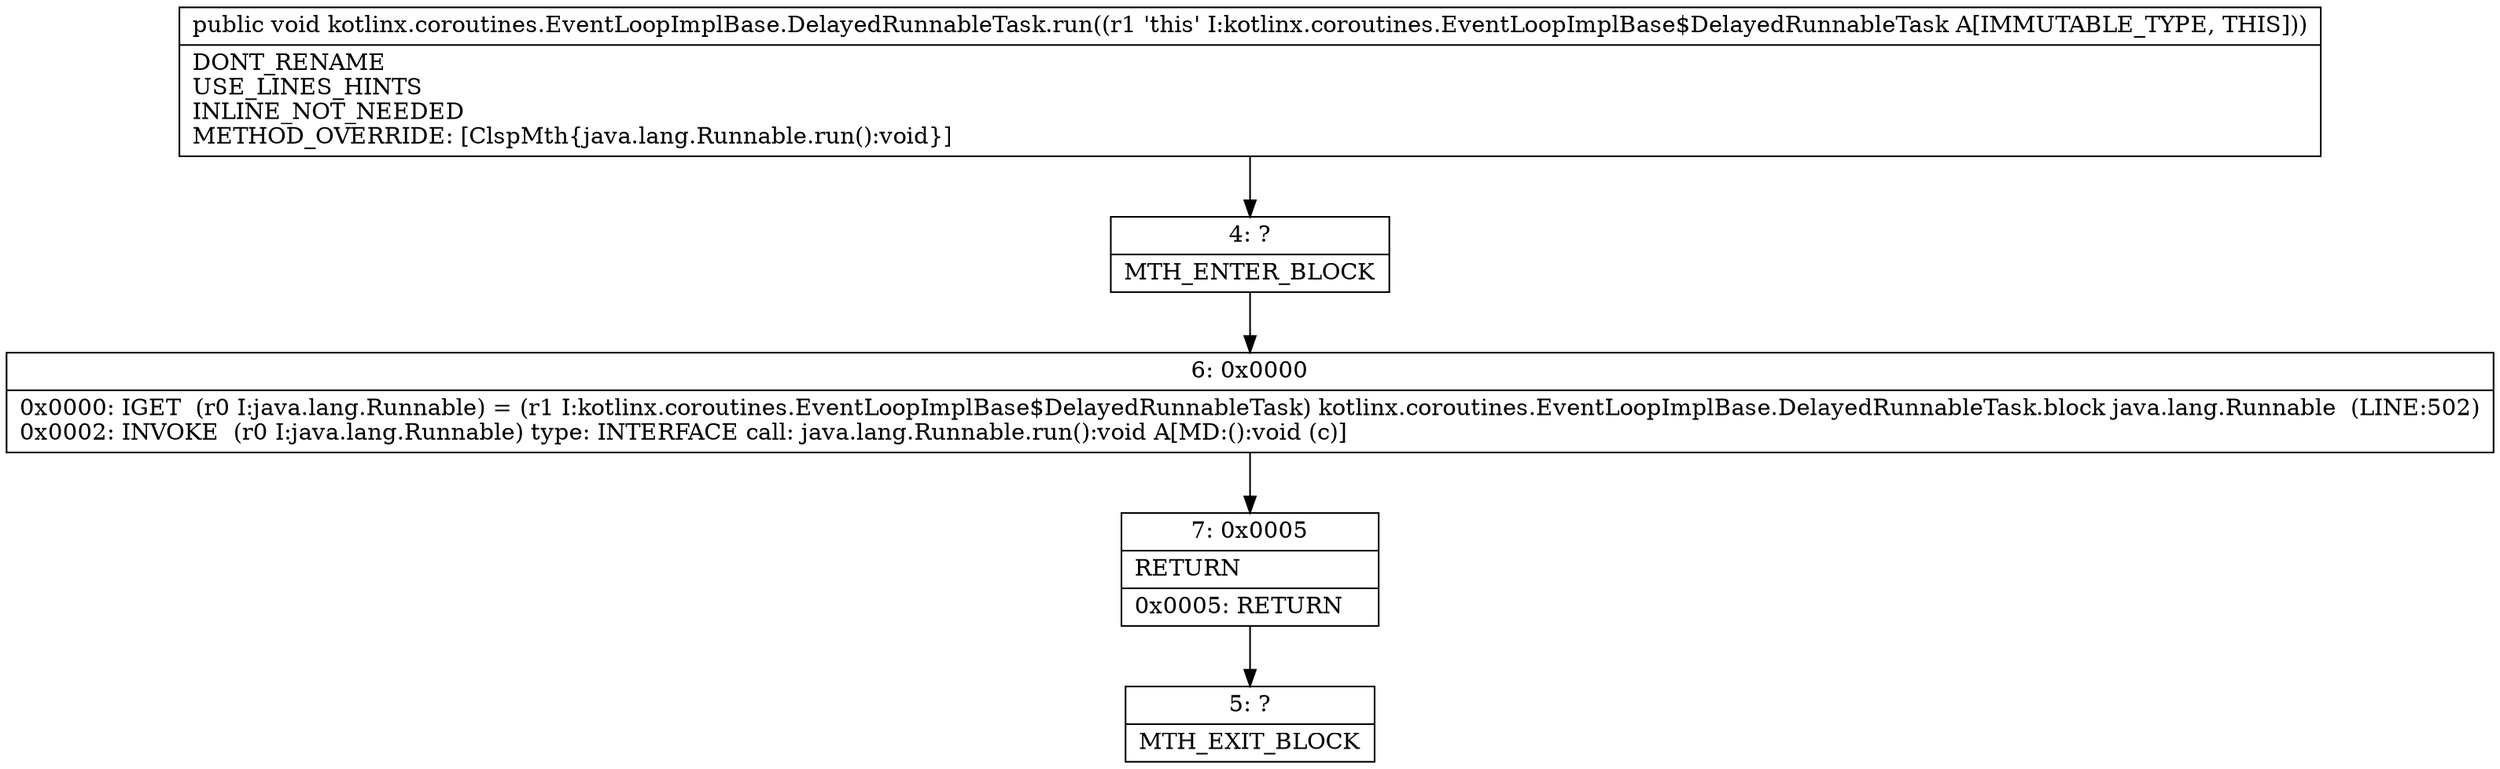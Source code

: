 digraph "CFG forkotlinx.coroutines.EventLoopImplBase.DelayedRunnableTask.run()V" {
Node_4 [shape=record,label="{4\:\ ?|MTH_ENTER_BLOCK\l}"];
Node_6 [shape=record,label="{6\:\ 0x0000|0x0000: IGET  (r0 I:java.lang.Runnable) = (r1 I:kotlinx.coroutines.EventLoopImplBase$DelayedRunnableTask) kotlinx.coroutines.EventLoopImplBase.DelayedRunnableTask.block java.lang.Runnable  (LINE:502)\l0x0002: INVOKE  (r0 I:java.lang.Runnable) type: INTERFACE call: java.lang.Runnable.run():void A[MD:():void (c)]\l}"];
Node_7 [shape=record,label="{7\:\ 0x0005|RETURN\l|0x0005: RETURN   \l}"];
Node_5 [shape=record,label="{5\:\ ?|MTH_EXIT_BLOCK\l}"];
MethodNode[shape=record,label="{public void kotlinx.coroutines.EventLoopImplBase.DelayedRunnableTask.run((r1 'this' I:kotlinx.coroutines.EventLoopImplBase$DelayedRunnableTask A[IMMUTABLE_TYPE, THIS]))  | DONT_RENAME\lUSE_LINES_HINTS\lINLINE_NOT_NEEDED\lMETHOD_OVERRIDE: [ClspMth\{java.lang.Runnable.run():void\}]\l}"];
MethodNode -> Node_4;Node_4 -> Node_6;
Node_6 -> Node_7;
Node_7 -> Node_5;
}

